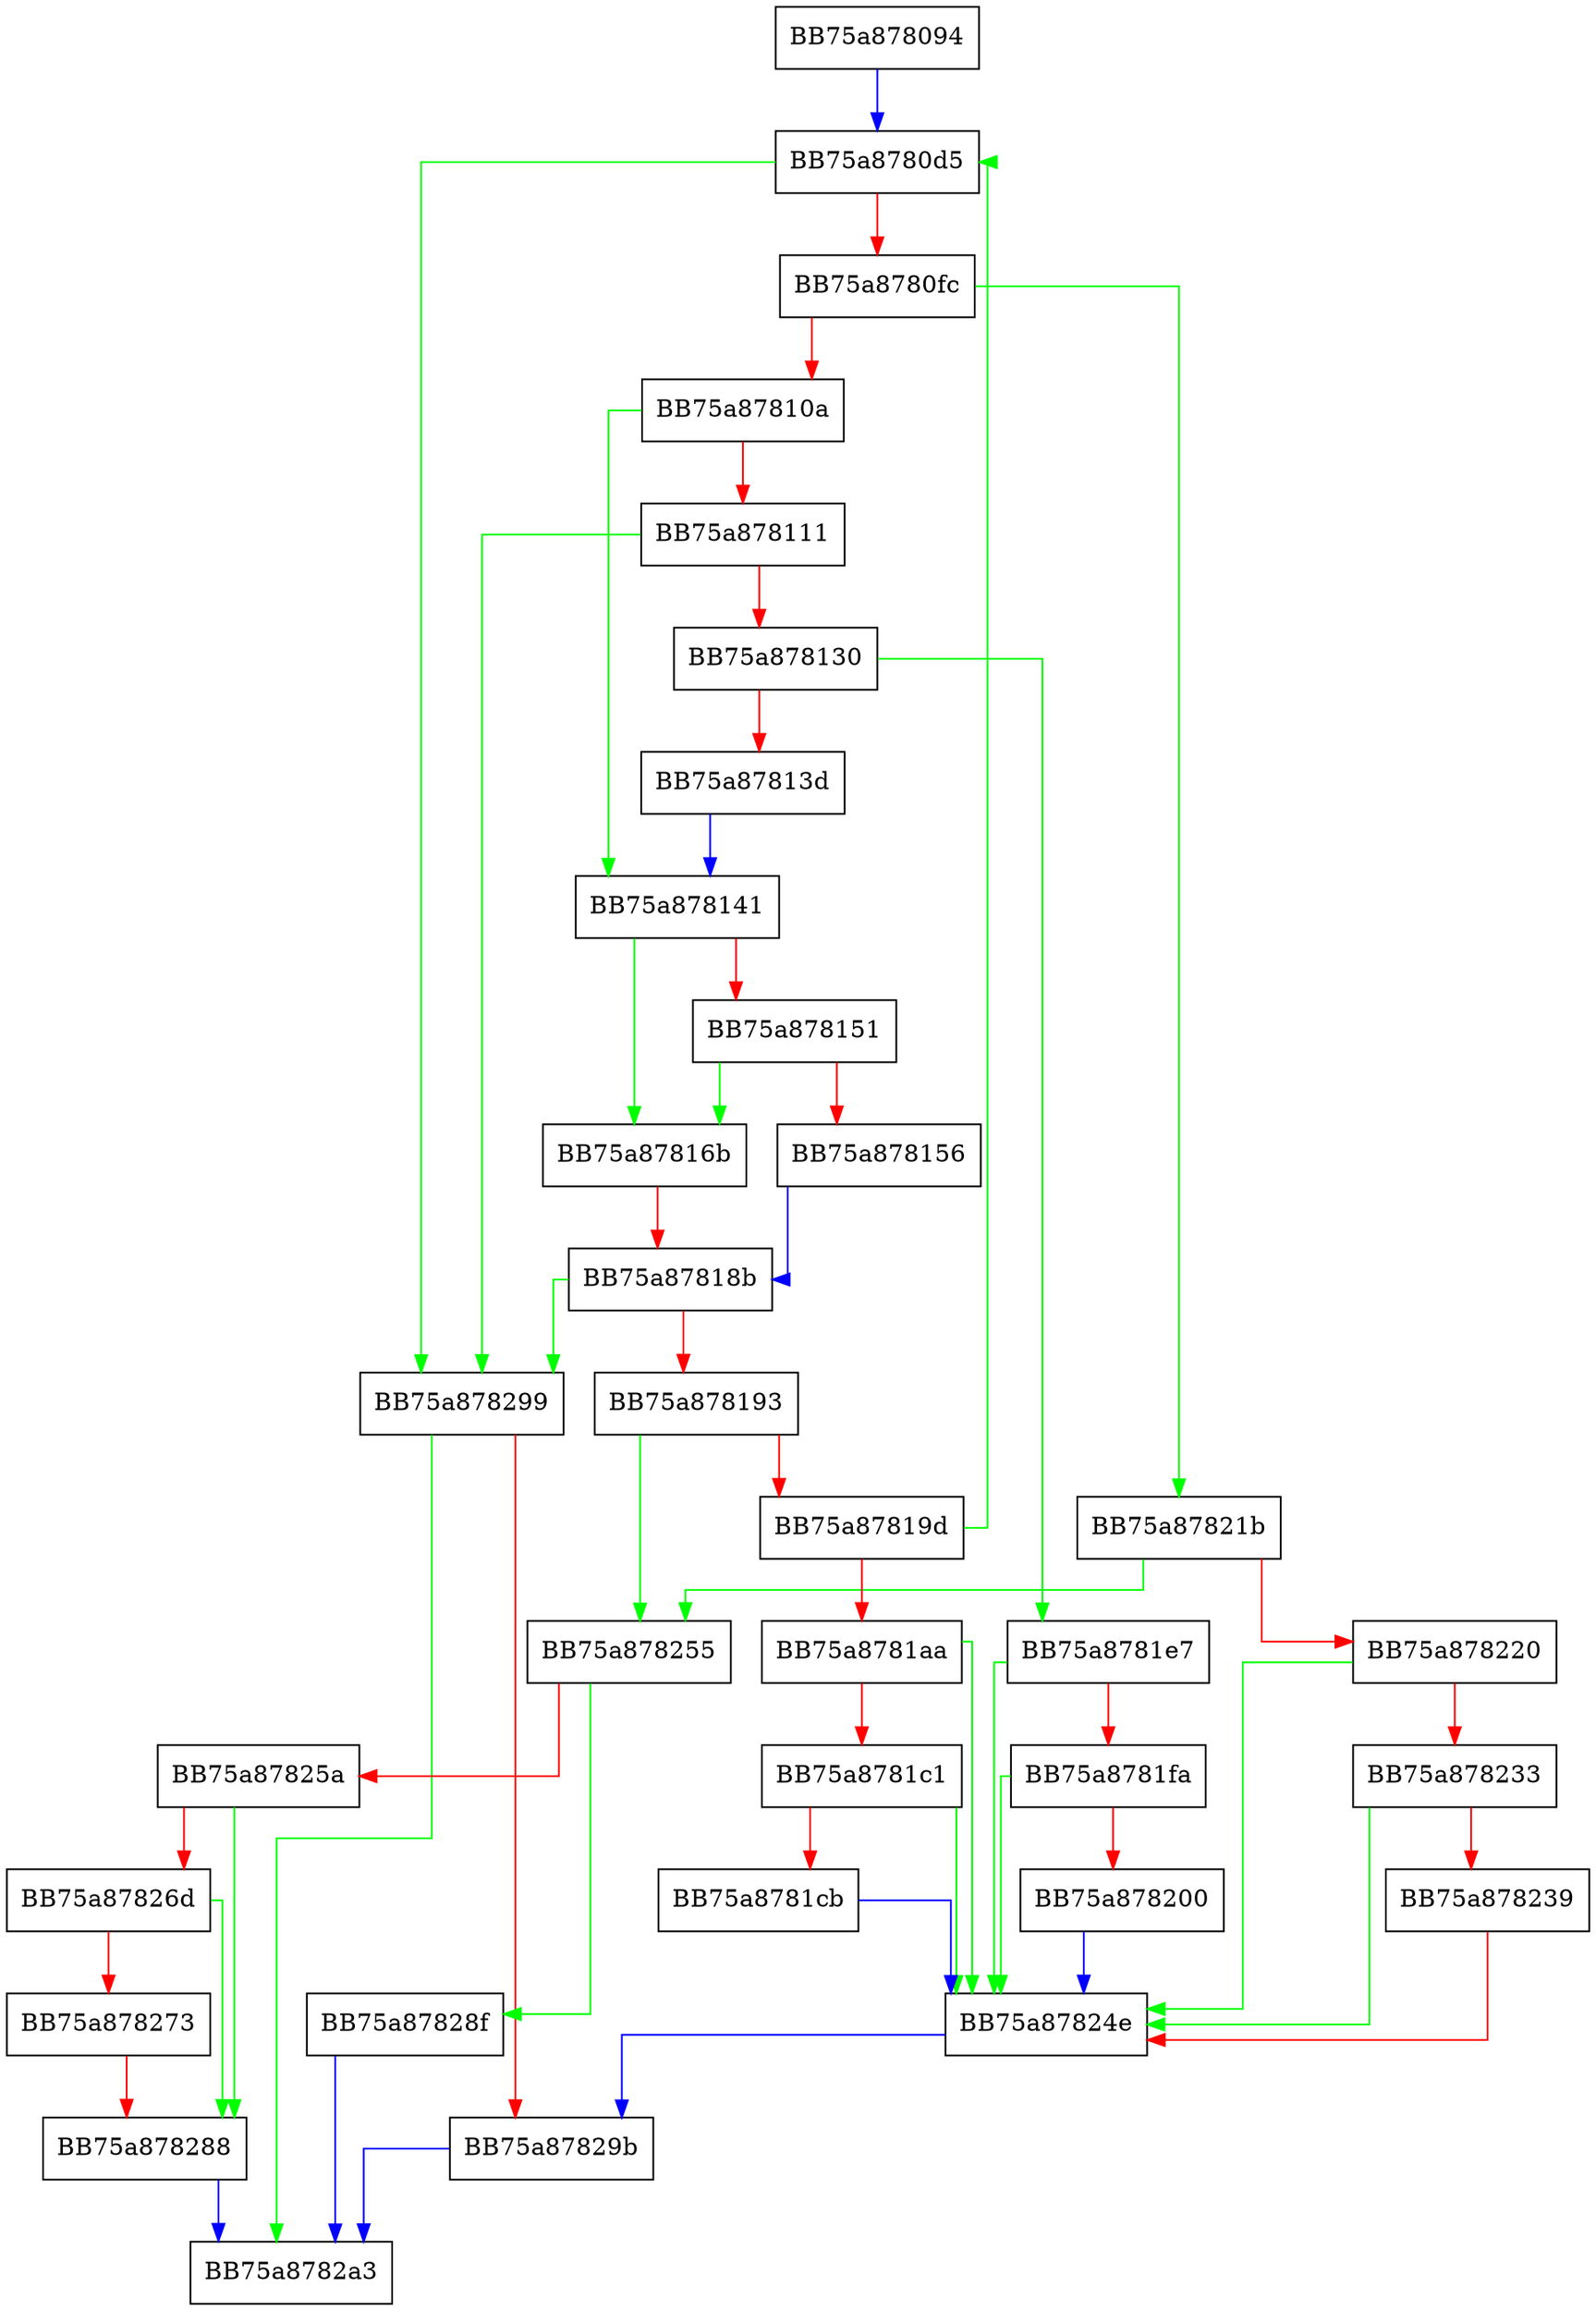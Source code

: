 digraph RestoreFromBackup {
  node [shape="box"];
  graph [splines=ortho];
  BB75a878094 -> BB75a8780d5 [color="blue"];
  BB75a8780d5 -> BB75a878299 [color="green"];
  BB75a8780d5 -> BB75a8780fc [color="red"];
  BB75a8780fc -> BB75a87821b [color="green"];
  BB75a8780fc -> BB75a87810a [color="red"];
  BB75a87810a -> BB75a878141 [color="green"];
  BB75a87810a -> BB75a878111 [color="red"];
  BB75a878111 -> BB75a878299 [color="green"];
  BB75a878111 -> BB75a878130 [color="red"];
  BB75a878130 -> BB75a8781e7 [color="green"];
  BB75a878130 -> BB75a87813d [color="red"];
  BB75a87813d -> BB75a878141 [color="blue"];
  BB75a878141 -> BB75a87816b [color="green"];
  BB75a878141 -> BB75a878151 [color="red"];
  BB75a878151 -> BB75a87816b [color="green"];
  BB75a878151 -> BB75a878156 [color="red"];
  BB75a878156 -> BB75a87818b [color="blue"];
  BB75a87816b -> BB75a87818b [color="red"];
  BB75a87818b -> BB75a878299 [color="green"];
  BB75a87818b -> BB75a878193 [color="red"];
  BB75a878193 -> BB75a878255 [color="green"];
  BB75a878193 -> BB75a87819d [color="red"];
  BB75a87819d -> BB75a8780d5 [color="green"];
  BB75a87819d -> BB75a8781aa [color="red"];
  BB75a8781aa -> BB75a87824e [color="green"];
  BB75a8781aa -> BB75a8781c1 [color="red"];
  BB75a8781c1 -> BB75a87824e [color="green"];
  BB75a8781c1 -> BB75a8781cb [color="red"];
  BB75a8781cb -> BB75a87824e [color="blue"];
  BB75a8781e7 -> BB75a87824e [color="green"];
  BB75a8781e7 -> BB75a8781fa [color="red"];
  BB75a8781fa -> BB75a87824e [color="green"];
  BB75a8781fa -> BB75a878200 [color="red"];
  BB75a878200 -> BB75a87824e [color="blue"];
  BB75a87821b -> BB75a878255 [color="green"];
  BB75a87821b -> BB75a878220 [color="red"];
  BB75a878220 -> BB75a87824e [color="green"];
  BB75a878220 -> BB75a878233 [color="red"];
  BB75a878233 -> BB75a87824e [color="green"];
  BB75a878233 -> BB75a878239 [color="red"];
  BB75a878239 -> BB75a87824e [color="red"];
  BB75a87824e -> BB75a87829b [color="blue"];
  BB75a878255 -> BB75a87828f [color="green"];
  BB75a878255 -> BB75a87825a [color="red"];
  BB75a87825a -> BB75a878288 [color="green"];
  BB75a87825a -> BB75a87826d [color="red"];
  BB75a87826d -> BB75a878288 [color="green"];
  BB75a87826d -> BB75a878273 [color="red"];
  BB75a878273 -> BB75a878288 [color="red"];
  BB75a878288 -> BB75a8782a3 [color="blue"];
  BB75a87828f -> BB75a8782a3 [color="blue"];
  BB75a878299 -> BB75a8782a3 [color="green"];
  BB75a878299 -> BB75a87829b [color="red"];
  BB75a87829b -> BB75a8782a3 [color="blue"];
}
